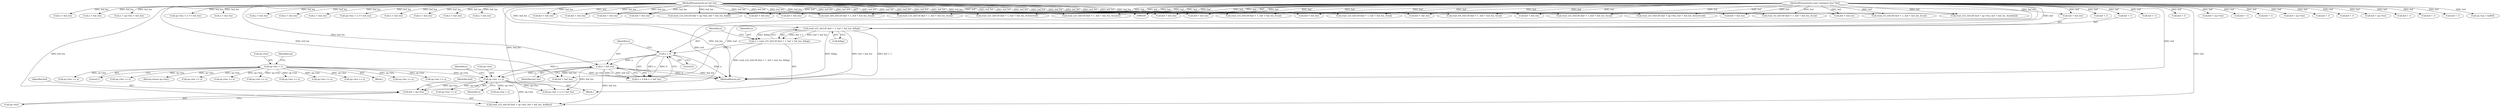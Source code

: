 digraph "0_radare2_52b1526443c1f433087928291d1c3d37a5600515@pointer" {
"1000827" [label="(Call,buf + op->len)"];
"1000102" [label="(MethodParameterIn,const unsigned char *buf)"];
"1000819" [label="(Call,op->len += n)"];
"1000815" [label="(Call,n < buf_len)"];
"1000812" [label="(Call,n > 0)"];
"1000798" [label="(Call,n = read_u32_leb128 (buf + 1, buf + buf_len, &flag))"];
"1000800" [label="(Call,read_u32_leb128 (buf + 1, buf + buf_len, &flag))"];
"1000103" [label="(MethodParameterIn,int buf_len)"];
"1000105" [label="(Call,op->len = 1)"];
"1000678" [label="(Call,buf + buf_len)"];
"1000673" [label="(Call,buf + op->len)"];
"1000960" [label="(Call,buf + 1)"];
"1000816" [label="(Identifier,n)"];
"1000292" [label="(Call,read_i32_leb128 (buf + 1, buf + buf_len, &val))"];
"1000963" [label="(Call,buf + buf_len)"];
"1000550" [label="(Call,n + op->len < buf_len)"];
"1000689" [label="(Call,op->len + n <= buf_len)"];
"1001058" [label="(Call,op->len += n)"];
"1000994" [label="(Call,buf + 1)"];
"1000882" [label="(Call,buf + buf_len)"];
"1000940" [label="(Call,n < buf_len)"];
"1000804" [label="(Call,buf + buf_len)"];
"1000485" [label="(Call,op->len += n)"];
"1000801" [label="(Call,buf + 1)"];
"1000843" [label="(Call,op->len + n <= buf_len)"];
"1000534" [label="(Call,buf + op->len)"];
"1000508" [label="(Call,buf + buf_len)"];
"1000817" [label="(Identifier,buf_len)"];
"1000844" [label="(Call,op->len + n)"];
"1000293" [label="(Call,buf + 1)"];
"1000734" [label="(Call,buf + buf_len)"];
"1000974" [label="(Call,n < buf_len)"];
"1000820" [label="(Call,op->len)"];
"1000382" [label="(Call,op->len += n)"];
"1001018" [label="(Call,op->len += n)"];
"1000104" [label="(Block,)"];
"1000759" [label="(Call,op->len += n)"];
"1000959" [label="(Call,read_i64_leb128 (buf + 1, buf + buf_len, &val))"];
"1000814" [label="(Literal,0)"];
"1000925" [label="(Call,read_i32_leb128 (buf + 1, buf + buf_len, &val))"];
"1000978" [label="(Call,op->len += n)"];
"1000811" [label="(Call,n > 0 && n < buf_len)"];
"1000647" [label="(Call,buf + 1)"];
"1000944" [label="(Call,op->len += n)"];
"1001086" [label="(MethodReturn,int)"];
"1000862" [label="(Call,op->len += n)"];
"1000503" [label="(Call,buf + op->len)"];
"1000307" [label="(Call,n < buf_len)"];
"1000731" [label="(Call,buf + 1)"];
"1000878" [label="(Call,read_u32_leb128 (buf + 1, buf + buf_len, &reserved))"];
"1000399" [label="(Call,read_u32_leb128 (buf + 1, buf + buf_len, &val))"];
"1000826" [label="(Call,read_u32_leb128 (buf + op->len, buf + buf_len, &offset))"];
"1000452" [label="(Call,buf + 1)"];
"1000646" [label="(Call,read_u32_leb128 (buf + 1, buf + buf_len, &val))"];
"1000451" [label="(Call,read_u32_leb128 (buf + 1, buf + buf_len, &count))"];
"1000403" [label="(Call,buf + buf_len)"];
"1000812" [label="(Call,n > 0)"];
"1000103" [label="(MethodParameterIn,int buf_len)"];
"1000800" [label="(Call,read_u32_leb128 (buf + 1, buf + buf_len, &flag))"];
"1000825" [label="(Identifier,n)"];
"1000798" [label="(Call,n = read_u32_leb128 (buf + 1, buf + buf_len, &flag))"];
"1000827" [label="(Call,buf + op->len)"];
"1000109" [label="(Literal,1)"];
"1000828" [label="(Identifier,buf)"];
"1000296" [label="(Call,buf + buf_len)"];
"1000926" [label="(Call,buf + 1)"];
"1000661" [label="(Call,n < buf_len)"];
"1000110" [label="(Call,op->op = buf[0])"];
"1000819" [label="(Call,op->len += n)"];
"1000650" [label="(Call,buf + buf_len)"];
"1000807" [label="(Call,&flag)"];
"1000466" [label="(Call,n < buf_len)"];
"1000112" [label="(Identifier,op)"];
"1000823" [label="(Identifier,n)"];
"1000799" [label="(Identifier,n)"];
"1000665" [label="(Call,op->len += n)"];
"1001066" [label="(Return,return op->len;)"];
"1000832" [label="(Call,buf + buf_len)"];
"1000539" [label="(Call,buf + buf_len)"];
"1000745" [label="(Call,n < buf_len)"];
"1001034" [label="(Call,buf + 1)"];
"1001033" [label="(Call,read_u64_leb128 (buf + 1, buf + buf_len, &val))"];
"1000730" [label="(Call,read_u32_leb128 (buf + 1, buf + buf_len, &val))"];
"1000813" [label="(Identifier,n)"];
"1000517" [label="(Call,op->len + n <= buf_len)"];
"1000672" [label="(Call,read_u32_leb128 (buf + op->len, buf + buf_len, &reserved))"];
"1000893" [label="(Call,n < buf_len)"];
"1001008" [label="(Call,n < buf_len)"];
"1000879" [label="(Call,buf + 1)"];
"1000502" [label="(Call,read_u32_leb128 (buf + op->len, buf + buf_len, &table[i]))"];
"1000788" [label="(Block,)"];
"1000815" [label="(Call,n < buf_len)"];
"1000910" [label="(Call,op->len += n)"];
"1000102" [label="(MethodParameterIn,const unsigned char *buf)"];
"1000533" [label="(Call,read_u32_leb128 (buf + op->len, buf + buf_len, &def))"];
"1000929" [label="(Call,buf + buf_len)"];
"1000428" [label="(Call,op->len += n)"];
"1000829" [label="(Call,op->len)"];
"1000833" [label="(Identifier,buf)"];
"1000400" [label="(Call,buf + 1)"];
"1000105" [label="(Call,op->len = 1)"];
"1000414" [label="(Call,n < buf_len)"];
"1000997" [label="(Call,buf + buf_len)"];
"1001048" [label="(Call,n < buf_len)"];
"1000993" [label="(Call,read_u32_leb128 (buf + 1, buf + buf_len, &val))"];
"1000106" [label="(Call,op->len)"];
"1001037" [label="(Call,buf + buf_len)"];
"1000455" [label="(Call,buf + buf_len)"];
"1000827" -> "1000826"  [label="AST: "];
"1000827" -> "1000829"  [label="CFG: "];
"1000828" -> "1000827"  [label="AST: "];
"1000829" -> "1000827"  [label="AST: "];
"1000833" -> "1000827"  [label="CFG: "];
"1000102" -> "1000827"  [label="DDG: buf"];
"1000819" -> "1000827"  [label="DDG: op->len"];
"1000102" -> "1000100"  [label="AST: "];
"1000102" -> "1001086"  [label="DDG: buf"];
"1000102" -> "1000110"  [label="DDG: buf"];
"1000102" -> "1000292"  [label="DDG: buf"];
"1000102" -> "1000293"  [label="DDG: buf"];
"1000102" -> "1000296"  [label="DDG: buf"];
"1000102" -> "1000399"  [label="DDG: buf"];
"1000102" -> "1000400"  [label="DDG: buf"];
"1000102" -> "1000403"  [label="DDG: buf"];
"1000102" -> "1000451"  [label="DDG: buf"];
"1000102" -> "1000452"  [label="DDG: buf"];
"1000102" -> "1000455"  [label="DDG: buf"];
"1000102" -> "1000502"  [label="DDG: buf"];
"1000102" -> "1000503"  [label="DDG: buf"];
"1000102" -> "1000508"  [label="DDG: buf"];
"1000102" -> "1000533"  [label="DDG: buf"];
"1000102" -> "1000534"  [label="DDG: buf"];
"1000102" -> "1000539"  [label="DDG: buf"];
"1000102" -> "1000646"  [label="DDG: buf"];
"1000102" -> "1000647"  [label="DDG: buf"];
"1000102" -> "1000650"  [label="DDG: buf"];
"1000102" -> "1000672"  [label="DDG: buf"];
"1000102" -> "1000673"  [label="DDG: buf"];
"1000102" -> "1000678"  [label="DDG: buf"];
"1000102" -> "1000730"  [label="DDG: buf"];
"1000102" -> "1000731"  [label="DDG: buf"];
"1000102" -> "1000734"  [label="DDG: buf"];
"1000102" -> "1000800"  [label="DDG: buf"];
"1000102" -> "1000801"  [label="DDG: buf"];
"1000102" -> "1000804"  [label="DDG: buf"];
"1000102" -> "1000826"  [label="DDG: buf"];
"1000102" -> "1000832"  [label="DDG: buf"];
"1000102" -> "1000878"  [label="DDG: buf"];
"1000102" -> "1000879"  [label="DDG: buf"];
"1000102" -> "1000882"  [label="DDG: buf"];
"1000102" -> "1000925"  [label="DDG: buf"];
"1000102" -> "1000926"  [label="DDG: buf"];
"1000102" -> "1000929"  [label="DDG: buf"];
"1000102" -> "1000959"  [label="DDG: buf"];
"1000102" -> "1000960"  [label="DDG: buf"];
"1000102" -> "1000963"  [label="DDG: buf"];
"1000102" -> "1000993"  [label="DDG: buf"];
"1000102" -> "1000994"  [label="DDG: buf"];
"1000102" -> "1000997"  [label="DDG: buf"];
"1000102" -> "1001033"  [label="DDG: buf"];
"1000102" -> "1001034"  [label="DDG: buf"];
"1000102" -> "1001037"  [label="DDG: buf"];
"1000819" -> "1000788"  [label="AST: "];
"1000819" -> "1000823"  [label="CFG: "];
"1000820" -> "1000819"  [label="AST: "];
"1000823" -> "1000819"  [label="AST: "];
"1000825" -> "1000819"  [label="CFG: "];
"1000815" -> "1000819"  [label="DDG: n"];
"1000812" -> "1000819"  [label="DDG: n"];
"1000105" -> "1000819"  [label="DDG: op->len"];
"1000819" -> "1000826"  [label="DDG: op->len"];
"1000819" -> "1000843"  [label="DDG: op->len"];
"1000819" -> "1000844"  [label="DDG: op->len"];
"1000819" -> "1000862"  [label="DDG: op->len"];
"1000815" -> "1000811"  [label="AST: "];
"1000815" -> "1000817"  [label="CFG: "];
"1000816" -> "1000815"  [label="AST: "];
"1000817" -> "1000815"  [label="AST: "];
"1000811" -> "1000815"  [label="CFG: "];
"1000815" -> "1001086"  [label="DDG: n"];
"1000815" -> "1001086"  [label="DDG: buf_len"];
"1000815" -> "1000811"  [label="DDG: n"];
"1000815" -> "1000811"  [label="DDG: buf_len"];
"1000812" -> "1000815"  [label="DDG: n"];
"1000103" -> "1000815"  [label="DDG: buf_len"];
"1000815" -> "1000826"  [label="DDG: buf_len"];
"1000815" -> "1000832"  [label="DDG: buf_len"];
"1000815" -> "1000843"  [label="DDG: buf_len"];
"1000812" -> "1000811"  [label="AST: "];
"1000812" -> "1000814"  [label="CFG: "];
"1000813" -> "1000812"  [label="AST: "];
"1000814" -> "1000812"  [label="AST: "];
"1000816" -> "1000812"  [label="CFG: "];
"1000811" -> "1000812"  [label="CFG: "];
"1000812" -> "1001086"  [label="DDG: n"];
"1000812" -> "1000811"  [label="DDG: n"];
"1000812" -> "1000811"  [label="DDG: 0"];
"1000798" -> "1000812"  [label="DDG: n"];
"1000798" -> "1000788"  [label="AST: "];
"1000798" -> "1000800"  [label="CFG: "];
"1000799" -> "1000798"  [label="AST: "];
"1000800" -> "1000798"  [label="AST: "];
"1000813" -> "1000798"  [label="CFG: "];
"1000798" -> "1001086"  [label="DDG: read_u32_leb128 (buf + 1, buf + buf_len, &flag)"];
"1000800" -> "1000798"  [label="DDG: buf + 1"];
"1000800" -> "1000798"  [label="DDG: buf + buf_len"];
"1000800" -> "1000798"  [label="DDG: &flag"];
"1000800" -> "1000807"  [label="CFG: "];
"1000801" -> "1000800"  [label="AST: "];
"1000804" -> "1000800"  [label="AST: "];
"1000807" -> "1000800"  [label="AST: "];
"1000800" -> "1001086"  [label="DDG: &flag"];
"1000800" -> "1001086"  [label="DDG: buf + buf_len"];
"1000800" -> "1001086"  [label="DDG: buf + 1"];
"1000103" -> "1000800"  [label="DDG: buf_len"];
"1000103" -> "1000100"  [label="AST: "];
"1000103" -> "1001086"  [label="DDG: buf_len"];
"1000103" -> "1000292"  [label="DDG: buf_len"];
"1000103" -> "1000296"  [label="DDG: buf_len"];
"1000103" -> "1000307"  [label="DDG: buf_len"];
"1000103" -> "1000399"  [label="DDG: buf_len"];
"1000103" -> "1000403"  [label="DDG: buf_len"];
"1000103" -> "1000414"  [label="DDG: buf_len"];
"1000103" -> "1000451"  [label="DDG: buf_len"];
"1000103" -> "1000455"  [label="DDG: buf_len"];
"1000103" -> "1000466"  [label="DDG: buf_len"];
"1000103" -> "1000502"  [label="DDG: buf_len"];
"1000103" -> "1000508"  [label="DDG: buf_len"];
"1000103" -> "1000517"  [label="DDG: buf_len"];
"1000103" -> "1000533"  [label="DDG: buf_len"];
"1000103" -> "1000539"  [label="DDG: buf_len"];
"1000103" -> "1000550"  [label="DDG: buf_len"];
"1000103" -> "1000646"  [label="DDG: buf_len"];
"1000103" -> "1000650"  [label="DDG: buf_len"];
"1000103" -> "1000661"  [label="DDG: buf_len"];
"1000103" -> "1000672"  [label="DDG: buf_len"];
"1000103" -> "1000678"  [label="DDG: buf_len"];
"1000103" -> "1000689"  [label="DDG: buf_len"];
"1000103" -> "1000730"  [label="DDG: buf_len"];
"1000103" -> "1000734"  [label="DDG: buf_len"];
"1000103" -> "1000745"  [label="DDG: buf_len"];
"1000103" -> "1000804"  [label="DDG: buf_len"];
"1000103" -> "1000826"  [label="DDG: buf_len"];
"1000103" -> "1000832"  [label="DDG: buf_len"];
"1000103" -> "1000843"  [label="DDG: buf_len"];
"1000103" -> "1000878"  [label="DDG: buf_len"];
"1000103" -> "1000882"  [label="DDG: buf_len"];
"1000103" -> "1000893"  [label="DDG: buf_len"];
"1000103" -> "1000925"  [label="DDG: buf_len"];
"1000103" -> "1000929"  [label="DDG: buf_len"];
"1000103" -> "1000940"  [label="DDG: buf_len"];
"1000103" -> "1000959"  [label="DDG: buf_len"];
"1000103" -> "1000963"  [label="DDG: buf_len"];
"1000103" -> "1000974"  [label="DDG: buf_len"];
"1000103" -> "1000993"  [label="DDG: buf_len"];
"1000103" -> "1000997"  [label="DDG: buf_len"];
"1000103" -> "1001008"  [label="DDG: buf_len"];
"1000103" -> "1001033"  [label="DDG: buf_len"];
"1000103" -> "1001037"  [label="DDG: buf_len"];
"1000103" -> "1001048"  [label="DDG: buf_len"];
"1000105" -> "1000104"  [label="AST: "];
"1000105" -> "1000109"  [label="CFG: "];
"1000106" -> "1000105"  [label="AST: "];
"1000109" -> "1000105"  [label="AST: "];
"1000112" -> "1000105"  [label="CFG: "];
"1000105" -> "1001086"  [label="DDG: op->len"];
"1000105" -> "1000382"  [label="DDG: op->len"];
"1000105" -> "1000428"  [label="DDG: op->len"];
"1000105" -> "1000485"  [label="DDG: op->len"];
"1000105" -> "1000665"  [label="DDG: op->len"];
"1000105" -> "1000759"  [label="DDG: op->len"];
"1000105" -> "1000910"  [label="DDG: op->len"];
"1000105" -> "1000944"  [label="DDG: op->len"];
"1000105" -> "1000978"  [label="DDG: op->len"];
"1000105" -> "1001018"  [label="DDG: op->len"];
"1000105" -> "1001058"  [label="DDG: op->len"];
"1000105" -> "1001066"  [label="DDG: op->len"];
}
